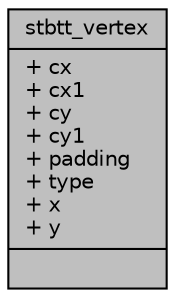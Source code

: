 digraph "stbtt_vertex"
{
  edge [fontname="Helvetica",fontsize="10",labelfontname="Helvetica",labelfontsize="10"];
  node [fontname="Helvetica",fontsize="10",shape=record];
  Node1 [label="{stbtt_vertex\n|+ cx\l+ cx1\l+ cy\l+ cy1\l+ padding\l+ type\l+ x\l+ y\l|}",height=0.2,width=0.4,color="black", fillcolor="grey75", style="filled", fontcolor="black"];
}
